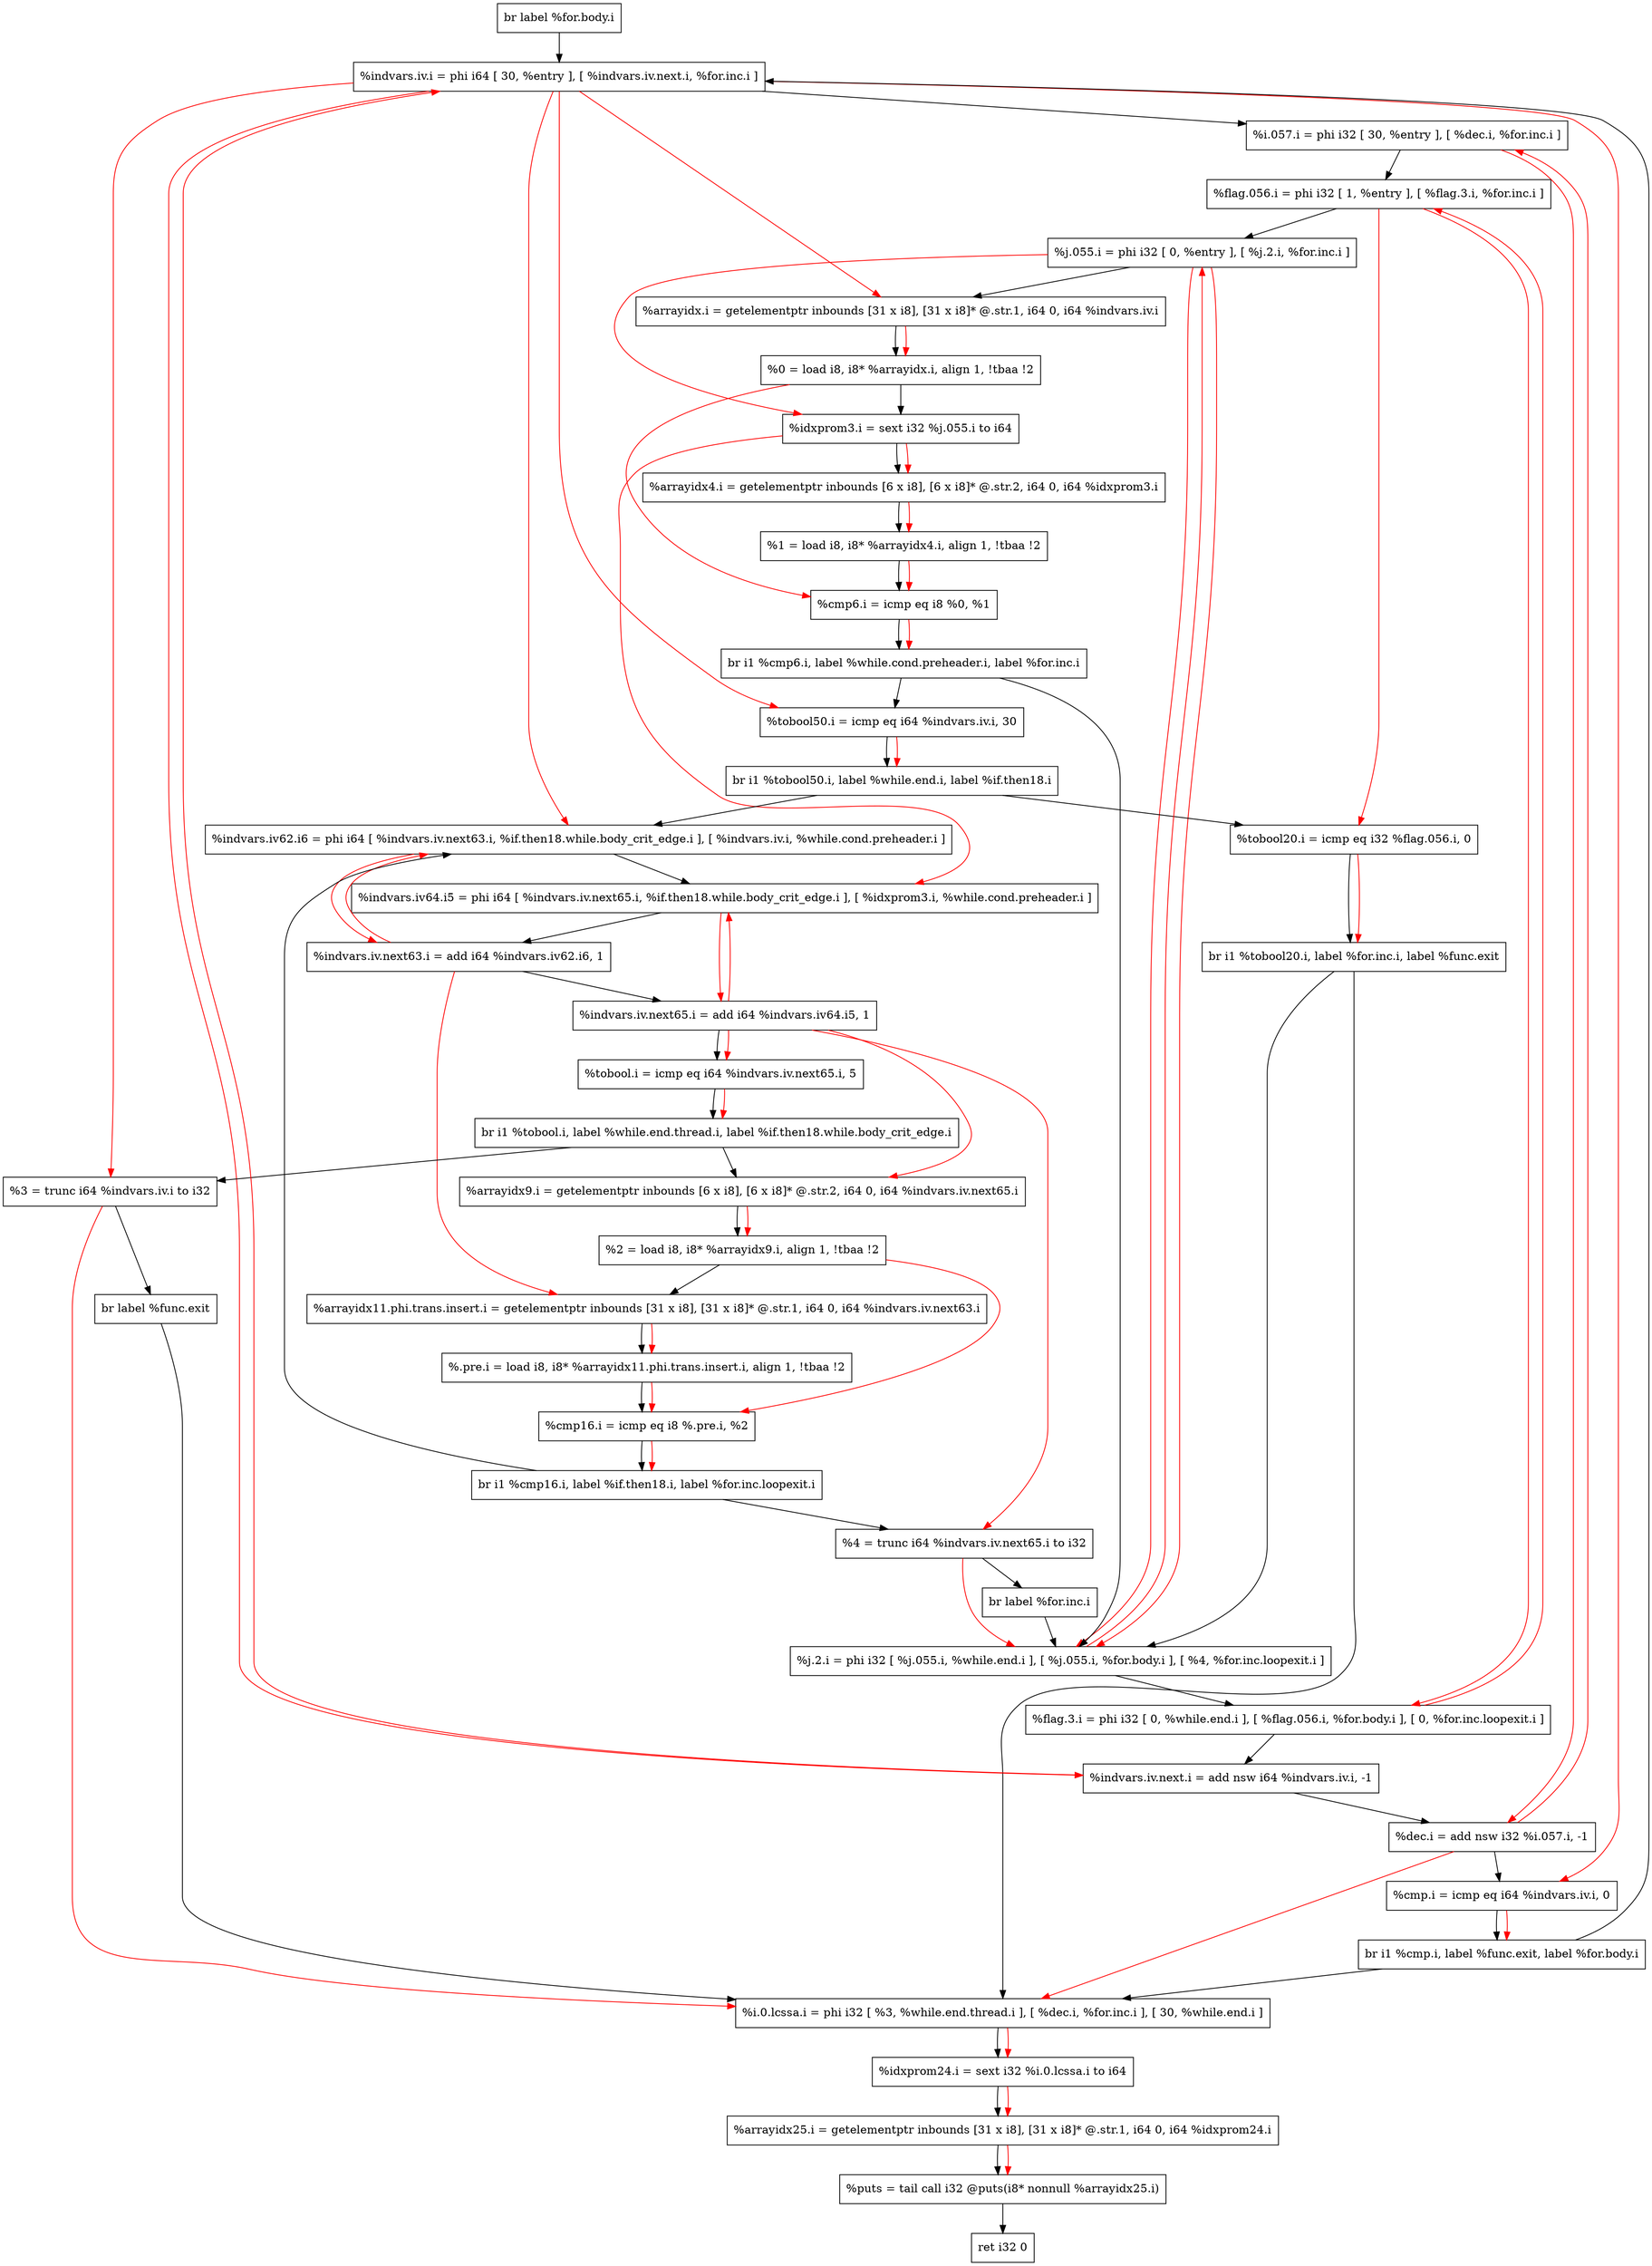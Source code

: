 digraph "CDFG for'main' function" {
	Node0x56378bf2b178[shape=record, label="  br label %for.body.i"];
	Node0x56378bf2f018[shape=record, label="  %indvars.iv.i = phi i64 [ 30, %entry ], [ %indvars.iv.next.i, %for.inc.i ]"];
	Node0x56378bf2f168[shape=record, label="  %i.057.i = phi i32 [ 30, %entry ], [ %dec.i, %for.inc.i ]"];
	Node0x56378bf2f2e8[shape=record, label="  %flag.056.i = phi i32 [ 1, %entry ], [ %flag.3.i, %for.inc.i ]"];
	Node0x56378bf2f468[shape=record, label="  %j.055.i = phi i32 [ 0, %entry ], [ %j.2.i, %for.inc.i ]"];
	Node0x56378bf2f568[shape=record, label="  %arrayidx.i = getelementptr inbounds [31 x i8], [31 x i8]* @.str.1, i64 0, i64 %indvars.iv.i"];
	Node0x56378bf2f608[shape=record, label="  %0 = load i8, i8* %arrayidx.i, align 1, !tbaa !2"];
	Node0x56378bf2f688[shape=record, label="  %idxprom3.i = sext i32 %j.055.i to i64"];
	Node0x56378bf2f748[shape=record, label="  %arrayidx4.i = getelementptr inbounds [6 x i8], [6 x i8]* @.str.2, i64 0, i64 %idxprom3.i"];
	Node0x56378bf2f7e8[shape=record, label="  %1 = load i8, i8* %arrayidx4.i, align 1, !tbaa !2"];
	Node0x56378bf2f880[shape=record, label="  %cmp6.i = icmp eq i8 %0, %1"];
	Node0x56378bf2fa38[shape=record, label="  br i1 %cmp6.i, label %while.cond.preheader.i, label %for.inc.i"];
	Node0x56378bf2fae0[shape=record, label="  %tobool50.i = icmp eq i64 %indvars.iv.i, 30"];
	Node0x56378bf2fe68[shape=record, label="  br i1 %tobool50.i, label %while.end.i, label %if.then18.i"];
	Node0x56378bf30068[shape=record, label="  %indvars.iv62.i6 = phi i64 [ %indvars.iv.next63.i, %if.then18.while.body_crit_edge.i ], [ %indvars.iv.i, %while.cond.preheader.i ]"];
	Node0x56378bf30218[shape=record, label="  %indvars.iv64.i5 = phi i64 [ %indvars.iv.next65.i, %if.then18.while.body_crit_edge.i ], [ %idxprom3.i, %while.cond.preheader.i ]"];
	Node0x56378bf30310[shape=record, label="  %indvars.iv.next63.i = add i64 %indvars.iv62.i6, 1"];
	Node0x56378bf30380[shape=record, label="  %indvars.iv.next65.i = add i64 %indvars.iv64.i5, 1"];
	Node0x56378bf303f0[shape=record, label="  %tobool.i = icmp eq i64 %indvars.iv.next65.i, 5"];
	Node0x56378bf30528[shape=record, label="  br i1 %tobool.i, label %while.end.thread.i, label %if.then18.while.body_crit_edge.i"];
	Node0x56378bf305b8[shape=record, label="  %arrayidx9.i = getelementptr inbounds [6 x i8], [6 x i8]* @.str.2, i64 0, i64 %indvars.iv.next65.i"];
	Node0x56378bf2ffb8[shape=record, label="  %2 = load i8, i8* %arrayidx9.i, align 1, !tbaa !2"];
	Node0x56378bf306b8[shape=record, label="  %arrayidx11.phi.trans.insert.i = getelementptr inbounds [31 x i8], [31 x i8]* @.str.1, i64 0, i64 %indvars.iv.next63.i"];
	Node0x56378bf2fdd8[shape=record, label="  %.pre.i = load i8, i8* %arrayidx11.phi.trans.insert.i, align 1, !tbaa !2"];
	Node0x56378bf30aa0[shape=record, label="  %cmp16.i = icmp eq i8 %.pre.i, %2"];
	Node0x56378bf30bf8[shape=record, label="  br i1 %cmp16.i, label %if.then18.i, label %for.inc.loopexit.i"];
	Node0x56378bf30178[shape=record, label="  %3 = trunc i64 %indvars.iv.i to i32"];
	Node0x56378bf30d08[shape=record, label="  br label %func.exit"];
	Node0x56378bf30d80[shape=record, label="  %tobool20.i = icmp eq i32 %flag.056.i, 0"];
	Node0x56378bf30e08[shape=record, label="  br i1 %tobool20.i, label %for.inc.i, label %func.exit"];
	Node0x56378bf30b48[shape=record, label="  %4 = trunc i64 %indvars.iv.next65.i to i32"];
	Node0x56378bf2f988[shape=record, label="  br label %for.inc.i"];
	Node0x56378bf30f08[shape=record, label="  %j.2.i = phi i32 [ %j.055.i, %while.end.i ], [ %j.055.i, %for.body.i ], [ %4, %for.inc.loopexit.i ]"];
	Node0x56378bf30fc8[shape=record, label="  %flag.3.i = phi i32 [ 0, %while.end.i ], [ %flag.056.i, %for.body.i ], [ 0, %for.inc.loopexit.i ]"];
	Node0x56378bf310b0[shape=record, label="  %indvars.iv.next.i = add nsw i64 %indvars.iv.i, -1"];
	Node0x56378bf31120[shape=record, label="  %dec.i = add nsw i32 %i.057.i, -1"];
	Node0x56378bf31190[shape=record, label="  %cmp.i = icmp eq i64 %indvars.iv.i, 0"];
	Node0x56378bf31218[shape=record, label="  br i1 %cmp.i, label %func.exit, label %for.body.i"];
	Node0x56378bf31268[shape=record, label="  %i.0.lcssa.i = phi i32 [ %3, %while.end.thread.i ], [ %dec.i, %for.inc.i ], [ 30, %while.end.i ]"];
	Node0x56378bf30ca8[shape=record, label="  %idxprom24.i = sext i32 %i.0.lcssa.i to i64"];
	Node0x56378bf31368[shape=record, label="  %arrayidx25.i = getelementptr inbounds [31 x i8], [31 x i8]* @.str.1, i64 0, i64 %idxprom24.i"];
	Node0x56378bf314c0[shape=record, label="  %puts = tail call i32 @puts(i8* nonnull %arrayidx25.i)"];
	Node0x56378bf29ee8[shape=record, label="  ret i32 0"];
	Node0x56378bf2b178 -> Node0x56378bf2f018
	Node0x56378bf2f018 -> Node0x56378bf2f168
	Node0x56378bf2f168 -> Node0x56378bf2f2e8
	Node0x56378bf2f2e8 -> Node0x56378bf2f468
	Node0x56378bf2f468 -> Node0x56378bf2f568
	Node0x56378bf2f568 -> Node0x56378bf2f608
	Node0x56378bf2f608 -> Node0x56378bf2f688
	Node0x56378bf2f688 -> Node0x56378bf2f748
	Node0x56378bf2f748 -> Node0x56378bf2f7e8
	Node0x56378bf2f7e8 -> Node0x56378bf2f880
	Node0x56378bf2f880 -> Node0x56378bf2fa38
	Node0x56378bf2fa38 -> Node0x56378bf2fae0
	Node0x56378bf2fa38 -> Node0x56378bf30f08
	Node0x56378bf2fae0 -> Node0x56378bf2fe68
	Node0x56378bf2fe68 -> Node0x56378bf30d80
	Node0x56378bf2fe68 -> Node0x56378bf30068
	Node0x56378bf30068 -> Node0x56378bf30218
	Node0x56378bf30218 -> Node0x56378bf30310
	Node0x56378bf30310 -> Node0x56378bf30380
	Node0x56378bf30380 -> Node0x56378bf303f0
	Node0x56378bf303f0 -> Node0x56378bf30528
	Node0x56378bf30528 -> Node0x56378bf30178
	Node0x56378bf30528 -> Node0x56378bf305b8
	Node0x56378bf305b8 -> Node0x56378bf2ffb8
	Node0x56378bf2ffb8 -> Node0x56378bf306b8
	Node0x56378bf306b8 -> Node0x56378bf2fdd8
	Node0x56378bf2fdd8 -> Node0x56378bf30aa0
	Node0x56378bf30aa0 -> Node0x56378bf30bf8
	Node0x56378bf30bf8 -> Node0x56378bf30068
	Node0x56378bf30bf8 -> Node0x56378bf30b48
	Node0x56378bf30178 -> Node0x56378bf30d08
	Node0x56378bf30d08 -> Node0x56378bf31268
	Node0x56378bf30d80 -> Node0x56378bf30e08
	Node0x56378bf30e08 -> Node0x56378bf30f08
	Node0x56378bf30e08 -> Node0x56378bf31268
	Node0x56378bf30b48 -> Node0x56378bf2f988
	Node0x56378bf2f988 -> Node0x56378bf30f08
	Node0x56378bf30f08 -> Node0x56378bf30fc8
	Node0x56378bf30fc8 -> Node0x56378bf310b0
	Node0x56378bf310b0 -> Node0x56378bf31120
	Node0x56378bf31120 -> Node0x56378bf31190
	Node0x56378bf31190 -> Node0x56378bf31218
	Node0x56378bf31218 -> Node0x56378bf31268
	Node0x56378bf31218 -> Node0x56378bf2f018
	Node0x56378bf31268 -> Node0x56378bf30ca8
	Node0x56378bf30ca8 -> Node0x56378bf31368
	Node0x56378bf31368 -> Node0x56378bf314c0
	Node0x56378bf314c0 -> Node0x56378bf29ee8
edge [color=red]
	Node0x56378bf310b0 -> Node0x56378bf2f018
	Node0x56378bf31120 -> Node0x56378bf2f168
	Node0x56378bf30fc8 -> Node0x56378bf2f2e8
	Node0x56378bf30f08 -> Node0x56378bf2f468
	Node0x56378bf2f018 -> Node0x56378bf2f568
	Node0x56378bf2f568 -> Node0x56378bf2f608
	Node0x56378bf2f468 -> Node0x56378bf2f688
	Node0x56378bf2f688 -> Node0x56378bf2f748
	Node0x56378bf2f748 -> Node0x56378bf2f7e8
	Node0x56378bf2f608 -> Node0x56378bf2f880
	Node0x56378bf2f7e8 -> Node0x56378bf2f880
	Node0x56378bf2f880 -> Node0x56378bf2fa38
	Node0x56378bf2f018 -> Node0x56378bf2fae0
	Node0x56378bf2fae0 -> Node0x56378bf2fe68
	Node0x56378bf30310 -> Node0x56378bf30068
	Node0x56378bf2f018 -> Node0x56378bf30068
	Node0x56378bf30380 -> Node0x56378bf30218
	Node0x56378bf2f688 -> Node0x56378bf30218
	Node0x56378bf30068 -> Node0x56378bf30310
	Node0x56378bf30218 -> Node0x56378bf30380
	Node0x56378bf30380 -> Node0x56378bf303f0
	Node0x56378bf303f0 -> Node0x56378bf30528
	Node0x56378bf30380 -> Node0x56378bf305b8
	Node0x56378bf305b8 -> Node0x56378bf2ffb8
	Node0x56378bf30310 -> Node0x56378bf306b8
	Node0x56378bf306b8 -> Node0x56378bf2fdd8
	Node0x56378bf2fdd8 -> Node0x56378bf30aa0
	Node0x56378bf2ffb8 -> Node0x56378bf30aa0
	Node0x56378bf30aa0 -> Node0x56378bf30bf8
	Node0x56378bf2f018 -> Node0x56378bf30178
	Node0x56378bf2f2e8 -> Node0x56378bf30d80
	Node0x56378bf30d80 -> Node0x56378bf30e08
	Node0x56378bf30380 -> Node0x56378bf30b48
	Node0x56378bf2f468 -> Node0x56378bf30f08
	Node0x56378bf2f468 -> Node0x56378bf30f08
	Node0x56378bf30b48 -> Node0x56378bf30f08
	Node0x56378bf2f2e8 -> Node0x56378bf30fc8
	Node0x56378bf2f018 -> Node0x56378bf310b0
	Node0x56378bf2f168 -> Node0x56378bf31120
	Node0x56378bf2f018 -> Node0x56378bf31190
	Node0x56378bf31190 -> Node0x56378bf31218
	Node0x56378bf30178 -> Node0x56378bf31268
	Node0x56378bf31120 -> Node0x56378bf31268
	Node0x56378bf31268 -> Node0x56378bf30ca8
	Node0x56378bf30ca8 -> Node0x56378bf31368
	Node0x56378bf31368 -> Node0x56378bf314c0
}
